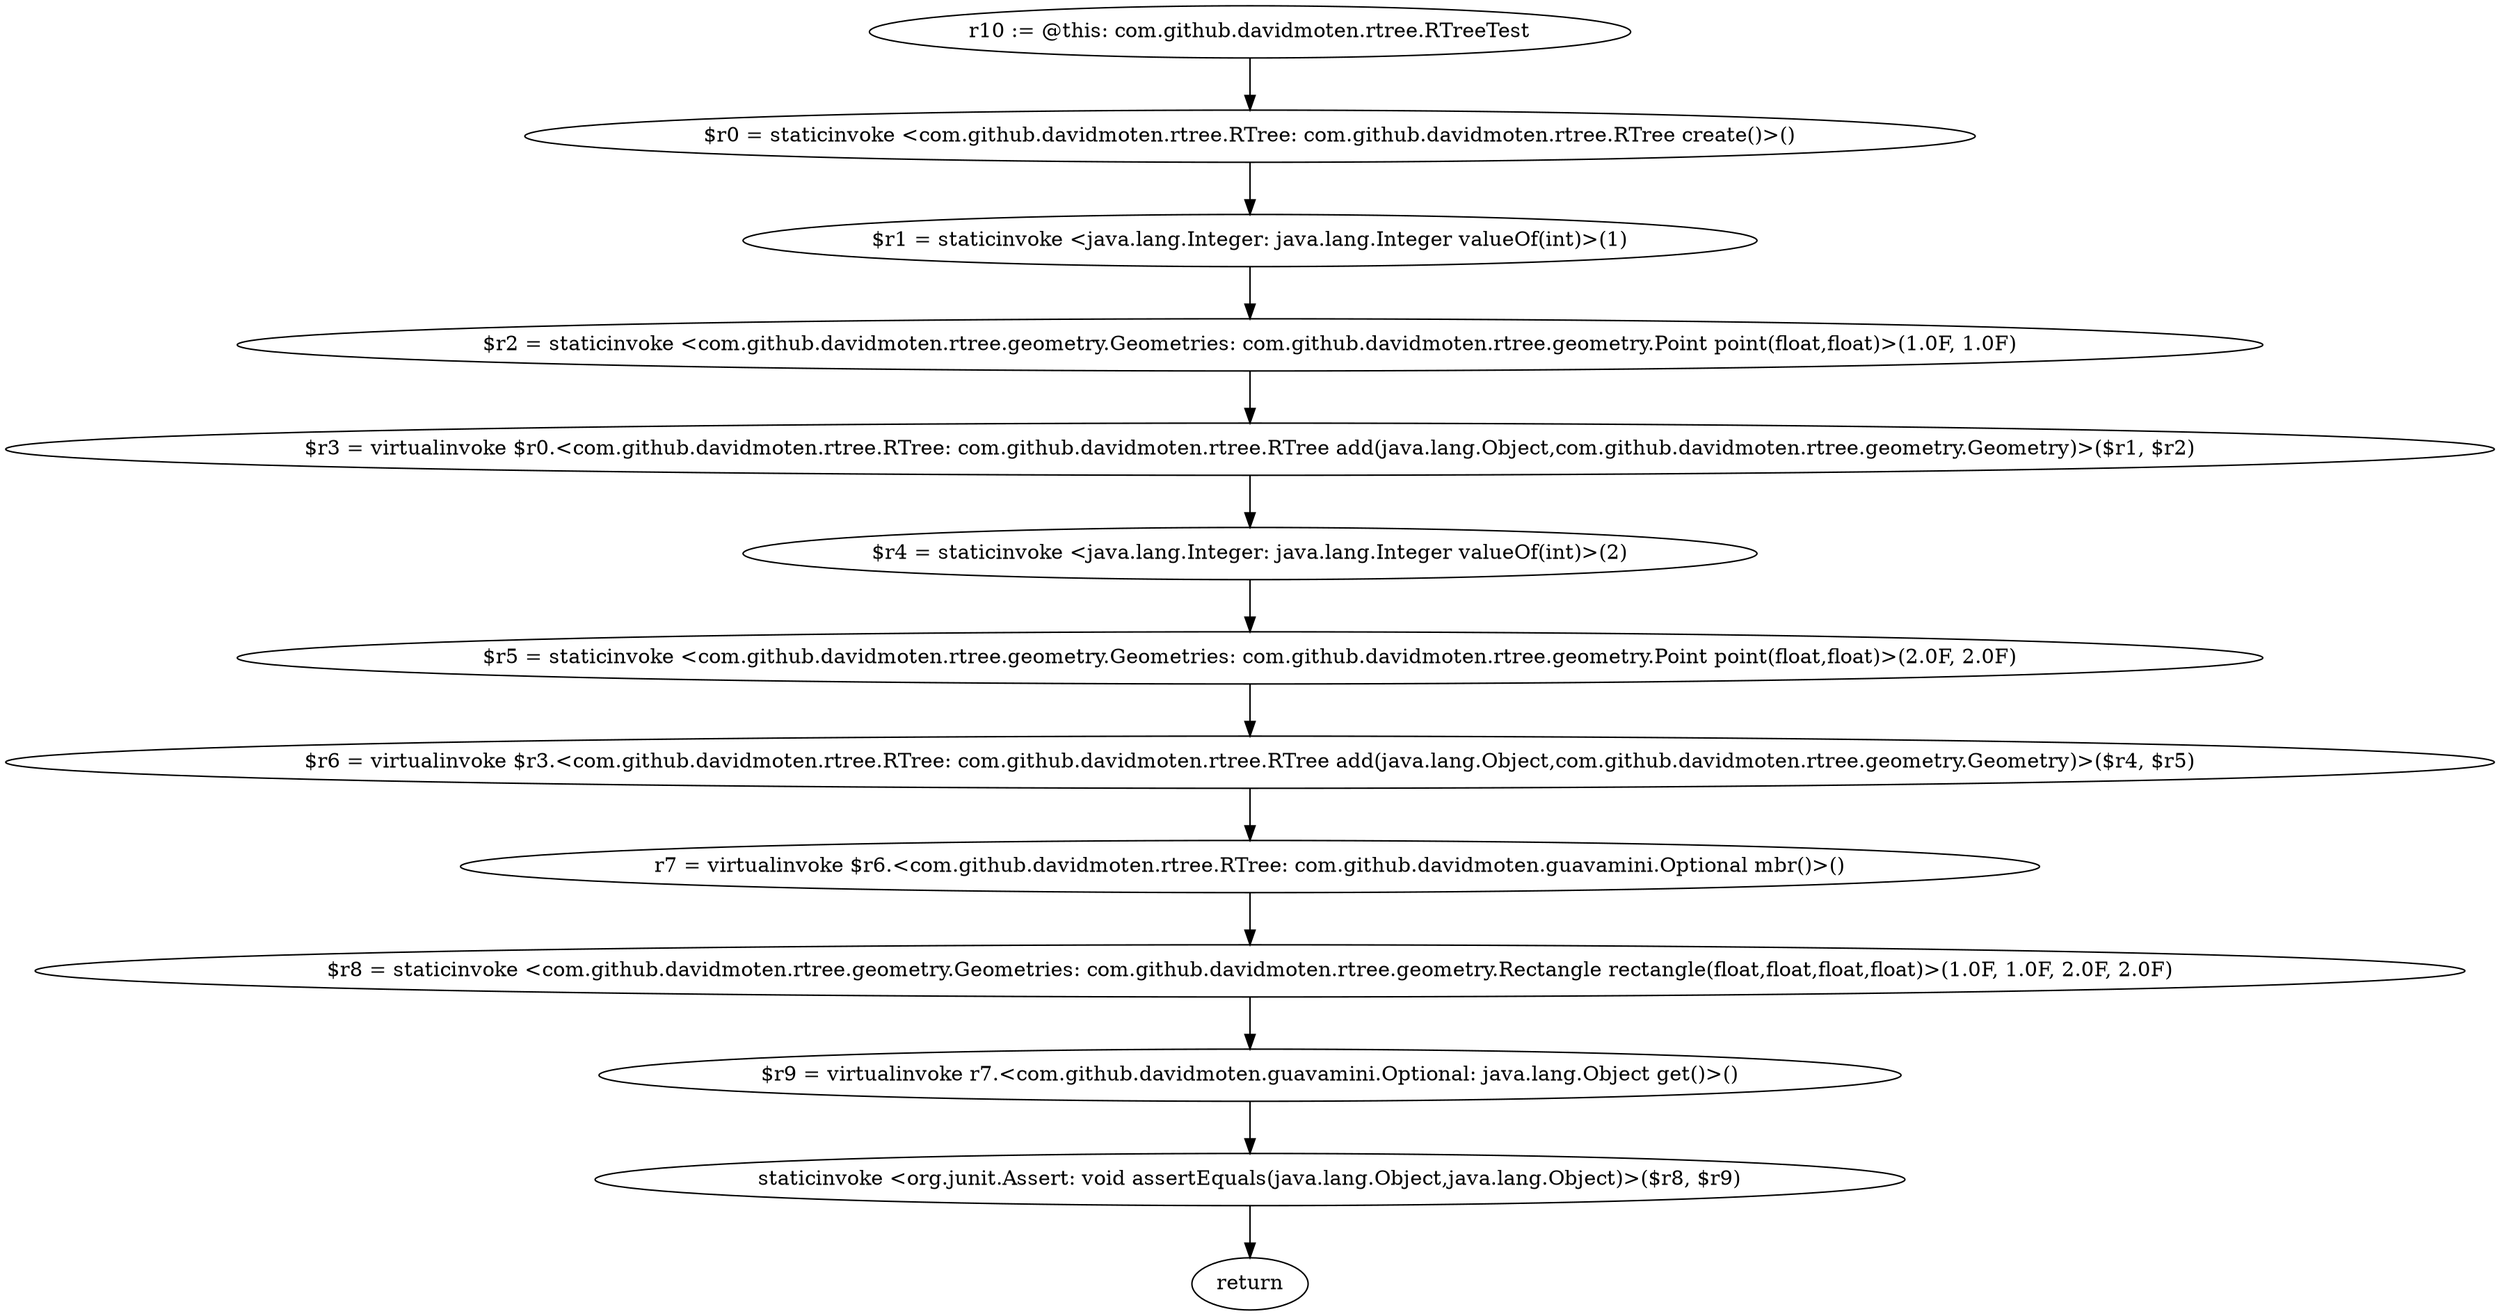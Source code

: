 digraph "unitGraph" {
    "r10 := @this: com.github.davidmoten.rtree.RTreeTest"
    "$r0 = staticinvoke <com.github.davidmoten.rtree.RTree: com.github.davidmoten.rtree.RTree create()>()"
    "$r1 = staticinvoke <java.lang.Integer: java.lang.Integer valueOf(int)>(1)"
    "$r2 = staticinvoke <com.github.davidmoten.rtree.geometry.Geometries: com.github.davidmoten.rtree.geometry.Point point(float,float)>(1.0F, 1.0F)"
    "$r3 = virtualinvoke $r0.<com.github.davidmoten.rtree.RTree: com.github.davidmoten.rtree.RTree add(java.lang.Object,com.github.davidmoten.rtree.geometry.Geometry)>($r1, $r2)"
    "$r4 = staticinvoke <java.lang.Integer: java.lang.Integer valueOf(int)>(2)"
    "$r5 = staticinvoke <com.github.davidmoten.rtree.geometry.Geometries: com.github.davidmoten.rtree.geometry.Point point(float,float)>(2.0F, 2.0F)"
    "$r6 = virtualinvoke $r3.<com.github.davidmoten.rtree.RTree: com.github.davidmoten.rtree.RTree add(java.lang.Object,com.github.davidmoten.rtree.geometry.Geometry)>($r4, $r5)"
    "r7 = virtualinvoke $r6.<com.github.davidmoten.rtree.RTree: com.github.davidmoten.guavamini.Optional mbr()>()"
    "$r8 = staticinvoke <com.github.davidmoten.rtree.geometry.Geometries: com.github.davidmoten.rtree.geometry.Rectangle rectangle(float,float,float,float)>(1.0F, 1.0F, 2.0F, 2.0F)"
    "$r9 = virtualinvoke r7.<com.github.davidmoten.guavamini.Optional: java.lang.Object get()>()"
    "staticinvoke <org.junit.Assert: void assertEquals(java.lang.Object,java.lang.Object)>($r8, $r9)"
    "return"
    "r10 := @this: com.github.davidmoten.rtree.RTreeTest"->"$r0 = staticinvoke <com.github.davidmoten.rtree.RTree: com.github.davidmoten.rtree.RTree create()>()";
    "$r0 = staticinvoke <com.github.davidmoten.rtree.RTree: com.github.davidmoten.rtree.RTree create()>()"->"$r1 = staticinvoke <java.lang.Integer: java.lang.Integer valueOf(int)>(1)";
    "$r1 = staticinvoke <java.lang.Integer: java.lang.Integer valueOf(int)>(1)"->"$r2 = staticinvoke <com.github.davidmoten.rtree.geometry.Geometries: com.github.davidmoten.rtree.geometry.Point point(float,float)>(1.0F, 1.0F)";
    "$r2 = staticinvoke <com.github.davidmoten.rtree.geometry.Geometries: com.github.davidmoten.rtree.geometry.Point point(float,float)>(1.0F, 1.0F)"->"$r3 = virtualinvoke $r0.<com.github.davidmoten.rtree.RTree: com.github.davidmoten.rtree.RTree add(java.lang.Object,com.github.davidmoten.rtree.geometry.Geometry)>($r1, $r2)";
    "$r3 = virtualinvoke $r0.<com.github.davidmoten.rtree.RTree: com.github.davidmoten.rtree.RTree add(java.lang.Object,com.github.davidmoten.rtree.geometry.Geometry)>($r1, $r2)"->"$r4 = staticinvoke <java.lang.Integer: java.lang.Integer valueOf(int)>(2)";
    "$r4 = staticinvoke <java.lang.Integer: java.lang.Integer valueOf(int)>(2)"->"$r5 = staticinvoke <com.github.davidmoten.rtree.geometry.Geometries: com.github.davidmoten.rtree.geometry.Point point(float,float)>(2.0F, 2.0F)";
    "$r5 = staticinvoke <com.github.davidmoten.rtree.geometry.Geometries: com.github.davidmoten.rtree.geometry.Point point(float,float)>(2.0F, 2.0F)"->"$r6 = virtualinvoke $r3.<com.github.davidmoten.rtree.RTree: com.github.davidmoten.rtree.RTree add(java.lang.Object,com.github.davidmoten.rtree.geometry.Geometry)>($r4, $r5)";
    "$r6 = virtualinvoke $r3.<com.github.davidmoten.rtree.RTree: com.github.davidmoten.rtree.RTree add(java.lang.Object,com.github.davidmoten.rtree.geometry.Geometry)>($r4, $r5)"->"r7 = virtualinvoke $r6.<com.github.davidmoten.rtree.RTree: com.github.davidmoten.guavamini.Optional mbr()>()";
    "r7 = virtualinvoke $r6.<com.github.davidmoten.rtree.RTree: com.github.davidmoten.guavamini.Optional mbr()>()"->"$r8 = staticinvoke <com.github.davidmoten.rtree.geometry.Geometries: com.github.davidmoten.rtree.geometry.Rectangle rectangle(float,float,float,float)>(1.0F, 1.0F, 2.0F, 2.0F)";
    "$r8 = staticinvoke <com.github.davidmoten.rtree.geometry.Geometries: com.github.davidmoten.rtree.geometry.Rectangle rectangle(float,float,float,float)>(1.0F, 1.0F, 2.0F, 2.0F)"->"$r9 = virtualinvoke r7.<com.github.davidmoten.guavamini.Optional: java.lang.Object get()>()";
    "$r9 = virtualinvoke r7.<com.github.davidmoten.guavamini.Optional: java.lang.Object get()>()"->"staticinvoke <org.junit.Assert: void assertEquals(java.lang.Object,java.lang.Object)>($r8, $r9)";
    "staticinvoke <org.junit.Assert: void assertEquals(java.lang.Object,java.lang.Object)>($r8, $r9)"->"return";
}
